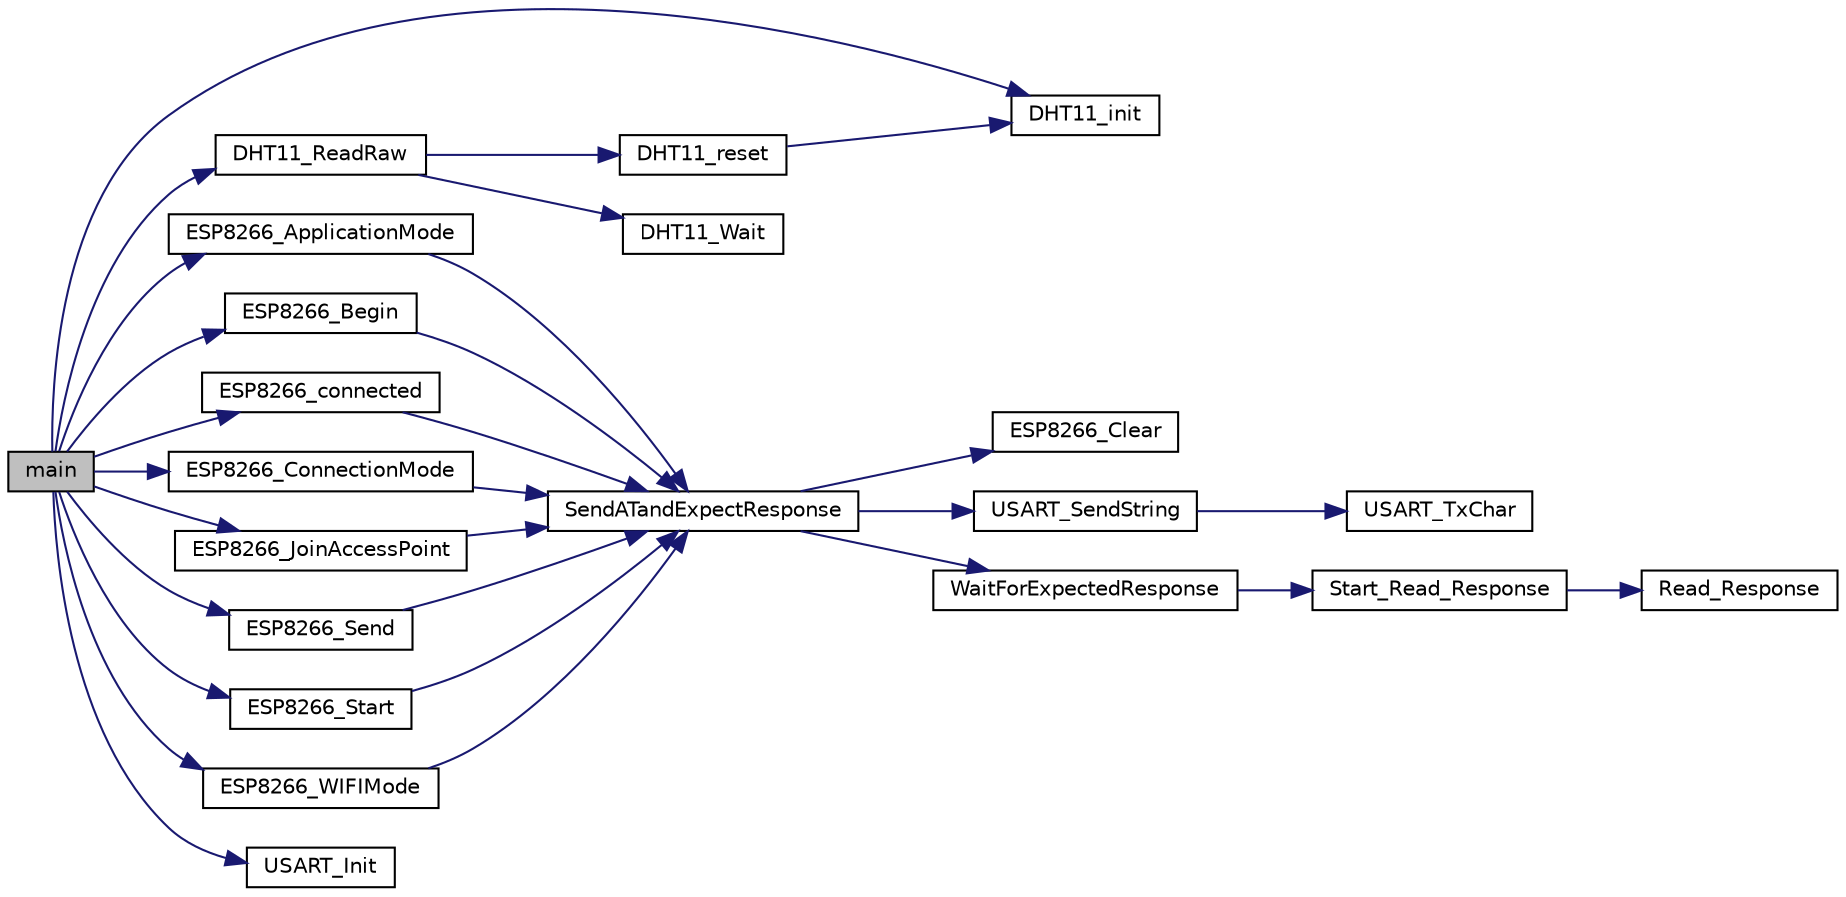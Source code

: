 digraph "main"
{
 // LATEX_PDF_SIZE
  edge [fontname="Helvetica",fontsize="10",labelfontname="Helvetica",labelfontsize="10"];
  node [fontname="Helvetica",fontsize="10",shape=record];
  rankdir="LR";
  Node1 [label="main",height=0.2,width=0.4,color="black", fillcolor="grey75", style="filled", fontcolor="black",tooltip=" "];
  Node1 -> Node2 [color="midnightblue",fontsize="10",style="solid",fontname="Helvetica"];
  Node2 [label="DHT11_init",height=0.2,width=0.4,color="black", fillcolor="white", style="filled",URL="$_d_h_t11library_8c.html#aa0ec0acc9e27ec8e40883694557bfa8e",tooltip=" "];
  Node1 -> Node3 [color="midnightblue",fontsize="10",style="solid",fontname="Helvetica"];
  Node3 [label="DHT11_ReadRaw",height=0.2,width=0.4,color="black", fillcolor="white", style="filled",URL="$_d_h_t11library_8c.html#a5286883d8805be1c2e13be310a9faf80",tooltip=" "];
  Node3 -> Node4 [color="midnightblue",fontsize="10",style="solid",fontname="Helvetica"];
  Node4 [label="DHT11_reset",height=0.2,width=0.4,color="black", fillcolor="white", style="filled",URL="$_d_h_t11library_8c.html#aafcaa89bfa26a21fab54449f2f7dfa39",tooltip=" "];
  Node4 -> Node2 [color="midnightblue",fontsize="10",style="solid",fontname="Helvetica"];
  Node3 -> Node5 [color="midnightblue",fontsize="10",style="solid",fontname="Helvetica"];
  Node5 [label="DHT11_Wait",height=0.2,width=0.4,color="black", fillcolor="white", style="filled",URL="$_d_h_t11library_8c.html#af4fa0154410fe127e4a25295f4ab5b51",tooltip=" "];
  Node1 -> Node6 [color="midnightblue",fontsize="10",style="solid",fontname="Helvetica"];
  Node6 [label="ESP8266_ApplicationMode",height=0.2,width=0.4,color="black", fillcolor="white", style="filled",URL="$_e_s_p8266_8c.html#a633d810fa938833760458a364be50004",tooltip=" "];
  Node6 -> Node7 [color="midnightblue",fontsize="10",style="solid",fontname="Helvetica"];
  Node7 [label="SendATandExpectResponse",height=0.2,width=0.4,color="black", fillcolor="white", style="filled",URL="$_e_s_p8266_8c.html#a7ca8294d1bfa0705a0551f317b557665",tooltip=" "];
  Node7 -> Node8 [color="midnightblue",fontsize="10",style="solid",fontname="Helvetica"];
  Node8 [label="ESP8266_Clear",height=0.2,width=0.4,color="black", fillcolor="white", style="filled",URL="$_e_s_p8266_8c.html#a233da09cb45069e46cecce2a4f3703d9",tooltip=" "];
  Node7 -> Node9 [color="midnightblue",fontsize="10",style="solid",fontname="Helvetica"];
  Node9 [label="USART_SendString",height=0.2,width=0.4,color="black", fillcolor="white", style="filled",URL="$_u_s_a_r_t___r_s232___c__file_8c.html#a8db0afaf74e5c08a85e4fb1eeb43bba7",tooltip=" "];
  Node9 -> Node10 [color="midnightblue",fontsize="10",style="solid",fontname="Helvetica"];
  Node10 [label="USART_TxChar",height=0.2,width=0.4,color="black", fillcolor="white", style="filled",URL="$_u_s_a_r_t___r_s232___c__file_8c.html#ab4bd691ef08444e153fe39abf7501069",tooltip=" "];
  Node7 -> Node11 [color="midnightblue",fontsize="10",style="solid",fontname="Helvetica"];
  Node11 [label="WaitForExpectedResponse",height=0.2,width=0.4,color="black", fillcolor="white", style="filled",URL="$_e_s_p8266_8c.html#a6fe24d03669f3faf3a6e1d6010d8e736",tooltip=" "];
  Node11 -> Node12 [color="midnightblue",fontsize="10",style="solid",fontname="Helvetica"];
  Node12 [label="Start_Read_Response",height=0.2,width=0.4,color="black", fillcolor="white", style="filled",URL="$_e_s_p8266_8c.html#a4ad4af30f6c487654beb9cd173765479",tooltip=" "];
  Node12 -> Node13 [color="midnightblue",fontsize="10",style="solid",fontname="Helvetica"];
  Node13 [label="Read_Response",height=0.2,width=0.4,color="black", fillcolor="white", style="filled",URL="$_e_s_p8266_8c.html#a2d6e85eb98d8670ad4031914786f2050",tooltip=" "];
  Node1 -> Node14 [color="midnightblue",fontsize="10",style="solid",fontname="Helvetica"];
  Node14 [label="ESP8266_Begin",height=0.2,width=0.4,color="black", fillcolor="white", style="filled",URL="$_e_s_p8266_8c.html#a0ce4ebfba131948b88e825ef1261f2ff",tooltip=" "];
  Node14 -> Node7 [color="midnightblue",fontsize="10",style="solid",fontname="Helvetica"];
  Node1 -> Node15 [color="midnightblue",fontsize="10",style="solid",fontname="Helvetica"];
  Node15 [label="ESP8266_connected",height=0.2,width=0.4,color="black", fillcolor="white", style="filled",URL="$_e_s_p8266_8c.html#af186c5749e91496493fe9b5f5a2da05a",tooltip=" "];
  Node15 -> Node7 [color="midnightblue",fontsize="10",style="solid",fontname="Helvetica"];
  Node1 -> Node16 [color="midnightblue",fontsize="10",style="solid",fontname="Helvetica"];
  Node16 [label="ESP8266_ConnectionMode",height=0.2,width=0.4,color="black", fillcolor="white", style="filled",URL="$_e_s_p8266_8c.html#af7a85960a72f1a06d8d5d49d1feded7a",tooltip=" "];
  Node16 -> Node7 [color="midnightblue",fontsize="10",style="solid",fontname="Helvetica"];
  Node1 -> Node17 [color="midnightblue",fontsize="10",style="solid",fontname="Helvetica"];
  Node17 [label="ESP8266_JoinAccessPoint",height=0.2,width=0.4,color="black", fillcolor="white", style="filled",URL="$_e_s_p8266_8c.html#a890452a7455a321fc0bf36ec113e030a",tooltip=" "];
  Node17 -> Node7 [color="midnightblue",fontsize="10",style="solid",fontname="Helvetica"];
  Node1 -> Node18 [color="midnightblue",fontsize="10",style="solid",fontname="Helvetica"];
  Node18 [label="ESP8266_Send",height=0.2,width=0.4,color="black", fillcolor="white", style="filled",URL="$_e_s_p8266_8c.html#a0434874898a75fb5909f13c8e3017199",tooltip=" "];
  Node18 -> Node7 [color="midnightblue",fontsize="10",style="solid",fontname="Helvetica"];
  Node1 -> Node19 [color="midnightblue",fontsize="10",style="solid",fontname="Helvetica"];
  Node19 [label="ESP8266_Start",height=0.2,width=0.4,color="black", fillcolor="white", style="filled",URL="$_e_s_p8266_8c.html#a12d647d4039db6d1147ae03e0fb4b1f7",tooltip=" "];
  Node19 -> Node7 [color="midnightblue",fontsize="10",style="solid",fontname="Helvetica"];
  Node1 -> Node20 [color="midnightblue",fontsize="10",style="solid",fontname="Helvetica"];
  Node20 [label="ESP8266_WIFIMode",height=0.2,width=0.4,color="black", fillcolor="white", style="filled",URL="$_e_s_p8266_8c.html#a8966ec92a915f8a2444cab2accb880d5",tooltip=" "];
  Node20 -> Node7 [color="midnightblue",fontsize="10",style="solid",fontname="Helvetica"];
  Node1 -> Node21 [color="midnightblue",fontsize="10",style="solid",fontname="Helvetica"];
  Node21 [label="USART_Init",height=0.2,width=0.4,color="black", fillcolor="white", style="filled",URL="$_u_s_a_r_t___r_s232___c__file_8c.html#a7b7975dea6b1e41f74f67f7296defdd8",tooltip=" "];
}
